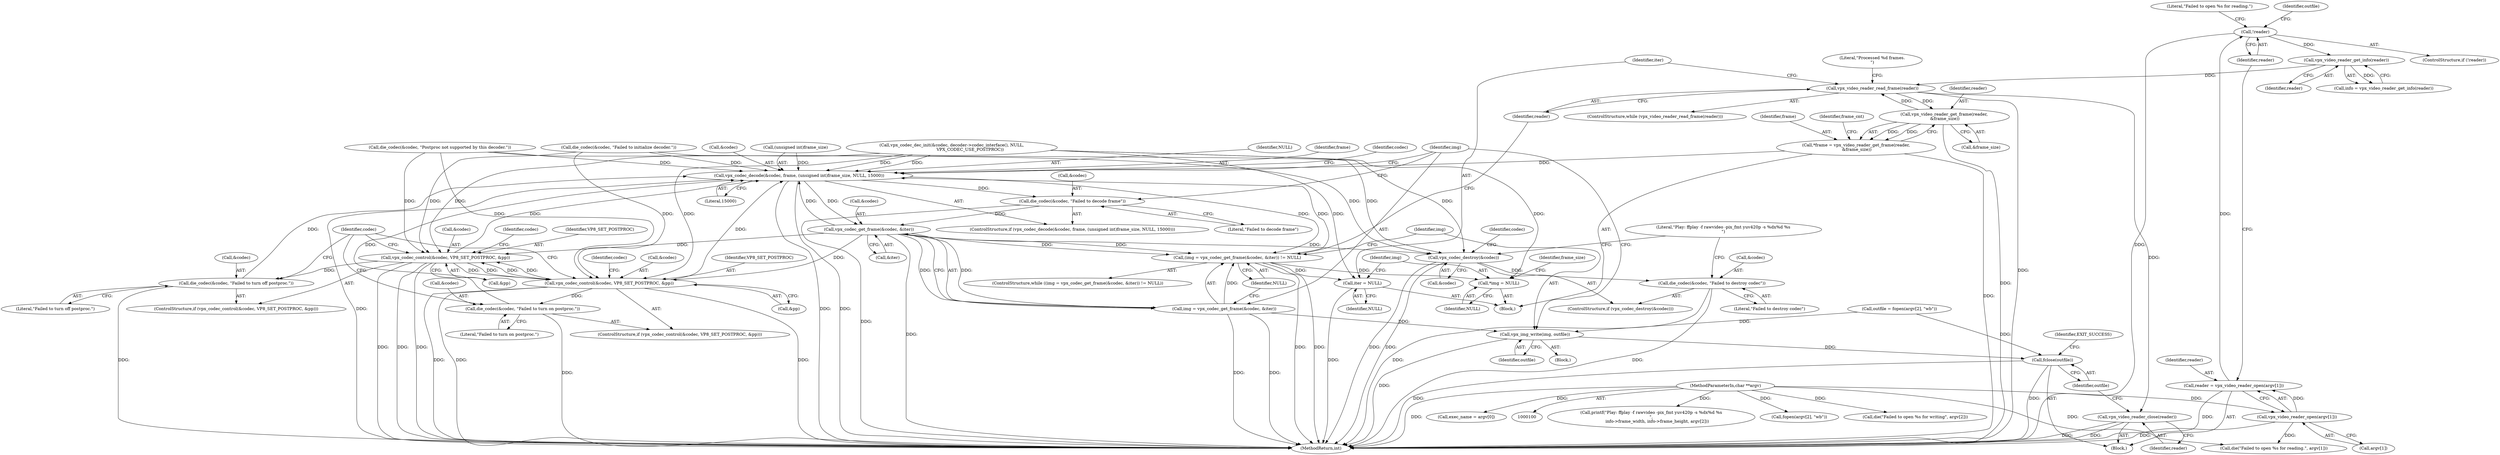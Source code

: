 digraph "0_Android_5a9753fca56f0eeb9f61e342b2fccffc364f9426_3@API" {
"1000207" [label="(Call,vpx_video_reader_read_frame(reader))"];
"1000167" [label="(Call,vpx_video_reader_get_info(reader))"];
"1000144" [label="(Call,!reader)"];
"1000137" [label="(Call,reader = vpx_video_reader_open(argv[1]))"];
"1000139" [label="(Call,vpx_video_reader_open(argv[1]))"];
"1000102" [label="(MethodParameterIn,char **argv)"];
"1000225" [label="(Call,vpx_video_reader_get_frame(reader,\n &frame_size))"];
"1000207" [label="(Call,vpx_video_reader_read_frame(reader))"];
"1000324" [label="(Call,vpx_video_reader_close(reader))"];
"1000223" [label="(Call,*frame = vpx_video_reader_get_frame(reader,\n &frame_size))"];
"1000275" [label="(Call,vpx_codec_decode(&codec, frame, (unsigned int)frame_size, NULL, 15000))"];
"1000284" [label="(Call,die_codec(&codec, \"Failed to decode frame\"))"];
"1000292" [label="(Call,vpx_codec_get_frame(&codec, &iter))"];
"1000242" [label="(Call,vpx_codec_control(&codec, VP8_SET_POSTPROC, &pp))"];
"1000248" [label="(Call,die_codec(&codec, \"Failed to turn off postproc.\"))"];
"1000264" [label="(Call,vpx_codec_control(&codec, VP8_SET_POSTPROC, &pp))"];
"1000270" [label="(Call,die_codec(&codec, \"Failed to turn on postproc.\"))"];
"1000289" [label="(Call,(img = vpx_codec_get_frame(&codec, &iter)) != NULL)"];
"1000211" [label="(Call,iter = NULL)"];
"1000215" [label="(Call,*img = NULL)"];
"1000290" [label="(Call,img = vpx_codec_get_frame(&codec, &iter))"];
"1000299" [label="(Call,vpx_img_write(img, outfile))"];
"1000326" [label="(Call,fclose(outfile))"];
"1000306" [label="(Call,vpx_codec_destroy(&codec))"];
"1000309" [label="(Call,die_codec(&codec, \"Failed to destroy codec\"))"];
"1000285" [label="(Call,&codec)"];
"1000206" [label="(ControlStructure,while (vpx_video_reader_read_frame(reader)))"];
"1000103" [label="(Block,)"];
"1000286" [label="(Identifier,codec)"];
"1000139" [label="(Call,vpx_video_reader_open(argv[1]))"];
"1000277" [label="(Identifier,codec)"];
"1000289" [label="(Call,(img = vpx_codec_get_frame(&codec, &iter)) != NULL)"];
"1000329" [label="(Identifier,EXIT_SUCCESS)"];
"1000145" [label="(Identifier,reader)"];
"1000275" [label="(Call,vpx_codec_decode(&codec, frame, (unsigned int)frame_size, NULL, 15000))"];
"1000167" [label="(Call,vpx_video_reader_get_info(reader))"];
"1000230" [label="(Identifier,frame_cnt)"];
"1000312" [label="(Literal,\"Failed to destroy codec\")"];
"1000279" [label="(Call,(unsigned int)frame_size)"];
"1000313" [label="(Call,printf(\"Play: ffplay -f rawvideo -pix_fmt yuv420p -s %dx%d %s\n\",\n         info->frame_width, info->frame_height, argv[2]))"];
"1000220" [label="(Identifier,frame_size)"];
"1000327" [label="(Identifier,outfile)"];
"1000310" [label="(Call,&codec)"];
"1000246" [label="(Call,&pp)"];
"1000213" [label="(Identifier,NULL)"];
"1000305" [label="(ControlStructure,if (vpx_codec_destroy(&codec)))"];
"1000292" [label="(Call,vpx_codec_get_frame(&codec, &iter))"];
"1000147" [label="(Literal,\"Failed to open %s for reading.\")"];
"1000287" [label="(Literal,\"Failed to decode frame\")"];
"1000143" [label="(ControlStructure,if (!reader))"];
"1000324" [label="(Call,vpx_video_reader_close(reader))"];
"1000274" [label="(ControlStructure,if (vpx_codec_decode(&codec, frame, (unsigned int)frame_size, NULL, 15000)))"];
"1000311" [label="(Identifier,codec)"];
"1000288" [label="(ControlStructure,while ((img = vpx_codec_get_frame(&codec, &iter)) != NULL))"];
"1000208" [label="(Identifier,reader)"];
"1000299" [label="(Call,vpx_img_write(img, outfile))"];
"1000196" [label="(Call,die_codec(&codec, \"Postproc not supported by this decoder.\"))"];
"1000301" [label="(Identifier,outfile)"];
"1000303" [label="(Literal,\"Processed %d frames.\n\")"];
"1000283" [label="(Literal,15000)"];
"1000297" [label="(Identifier,NULL)"];
"1000330" [label="(MethodReturn,int)"];
"1000137" [label="(Call,reader = vpx_video_reader_open(argv[1]))"];
"1000217" [label="(Identifier,NULL)"];
"1000155" [label="(Call,fopen(argv[2], \"wb\"))"];
"1000264" [label="(Call,vpx_codec_control(&codec, VP8_SET_POSTPROC, &pp))"];
"1000314" [label="(Literal,\"Play: ffplay -f rawvideo -pix_fmt yuv420p -s %dx%d %s\n\")"];
"1000300" [label="(Identifier,img)"];
"1000211" [label="(Call,iter = NULL)"];
"1000202" [label="(Call,die_codec(&codec, \"Failed to initialize decoder.\"))"];
"1000250" [label="(Identifier,codec)"];
"1000168" [label="(Identifier,reader)"];
"1000245" [label="(Identifier,VP8_SET_POSTPROC)"];
"1000291" [label="(Identifier,img)"];
"1000306" [label="(Call,vpx_codec_destroy(&codec))"];
"1000293" [label="(Call,&codec)"];
"1000265" [label="(Call,&codec)"];
"1000207" [label="(Call,vpx_video_reader_read_frame(reader))"];
"1000271" [label="(Call,&codec)"];
"1000309" [label="(Call,die_codec(&codec, \"Failed to destroy codec\"))"];
"1000307" [label="(Call,&codec)"];
"1000140" [label="(Call,argv[1])"];
"1000284" [label="(Call,die_codec(&codec, \"Failed to decode frame\"))"];
"1000248" [label="(Call,die_codec(&codec, \"Failed to turn off postproc.\"))"];
"1000226" [label="(Identifier,reader)"];
"1000225" [label="(Call,vpx_video_reader_get_frame(reader,\n &frame_size))"];
"1000276" [label="(Call,&codec)"];
"1000263" [label="(ControlStructure,if (vpx_codec_control(&codec, VP8_SET_POSTPROC, &pp)))"];
"1000267" [label="(Identifier,VP8_SET_POSTPROC)"];
"1000270" [label="(Call,die_codec(&codec, \"Failed to turn on postproc.\"))"];
"1000223" [label="(Call,*frame = vpx_video_reader_get_frame(reader,\n &frame_size))"];
"1000272" [label="(Identifier,codec)"];
"1000160" [label="(Call,die(\"Failed to open %s for writing\", argv[2]))"];
"1000224" [label="(Identifier,frame)"];
"1000325" [label="(Identifier,reader)"];
"1000242" [label="(Call,vpx_codec_control(&codec, VP8_SET_POSTPROC, &pp))"];
"1000290" [label="(Call,img = vpx_codec_get_frame(&codec, &iter))"];
"1000154" [label="(Identifier,outfile)"];
"1000138" [label="(Identifier,reader)"];
"1000298" [label="(Block,)"];
"1000126" [label="(Call,exec_name = argv[0])"];
"1000268" [label="(Call,&pp)"];
"1000282" [label="(Identifier,NULL)"];
"1000153" [label="(Call,outfile = fopen(argv[2], \"wb\"))"];
"1000186" [label="(Call,vpx_codec_dec_init(&codec, decoder->codec_interface(), NULL,\n                            VPX_CODEC_USE_POSTPROC))"];
"1000146" [label="(Call,die(\"Failed to open %s for reading.\", argv[1]))"];
"1000278" [label="(Identifier,frame)"];
"1000216" [label="(Identifier,img)"];
"1000209" [label="(Block,)"];
"1000212" [label="(Identifier,iter)"];
"1000215" [label="(Call,*img = NULL)"];
"1000251" [label="(Literal,\"Failed to turn off postproc.\")"];
"1000241" [label="(ControlStructure,if (vpx_codec_control(&codec, VP8_SET_POSTPROC, &pp)))"];
"1000243" [label="(Call,&codec)"];
"1000326" [label="(Call,fclose(outfile))"];
"1000227" [label="(Call,&frame_size)"];
"1000102" [label="(MethodParameterIn,char **argv)"];
"1000295" [label="(Call,&iter)"];
"1000273" [label="(Literal,\"Failed to turn on postproc.\")"];
"1000165" [label="(Call,info = vpx_video_reader_get_info(reader))"];
"1000144" [label="(Call,!reader)"];
"1000249" [label="(Call,&codec)"];
"1000207" -> "1000206"  [label="AST: "];
"1000207" -> "1000208"  [label="CFG: "];
"1000208" -> "1000207"  [label="AST: "];
"1000212" -> "1000207"  [label="CFG: "];
"1000303" -> "1000207"  [label="CFG: "];
"1000207" -> "1000330"  [label="DDG: "];
"1000167" -> "1000207"  [label="DDG: "];
"1000225" -> "1000207"  [label="DDG: "];
"1000207" -> "1000225"  [label="DDG: "];
"1000207" -> "1000324"  [label="DDG: "];
"1000167" -> "1000165"  [label="AST: "];
"1000167" -> "1000168"  [label="CFG: "];
"1000168" -> "1000167"  [label="AST: "];
"1000165" -> "1000167"  [label="CFG: "];
"1000167" -> "1000165"  [label="DDG: "];
"1000144" -> "1000167"  [label="DDG: "];
"1000144" -> "1000143"  [label="AST: "];
"1000144" -> "1000145"  [label="CFG: "];
"1000145" -> "1000144"  [label="AST: "];
"1000147" -> "1000144"  [label="CFG: "];
"1000154" -> "1000144"  [label="CFG: "];
"1000144" -> "1000330"  [label="DDG: "];
"1000137" -> "1000144"  [label="DDG: "];
"1000137" -> "1000103"  [label="AST: "];
"1000137" -> "1000139"  [label="CFG: "];
"1000138" -> "1000137"  [label="AST: "];
"1000139" -> "1000137"  [label="AST: "];
"1000145" -> "1000137"  [label="CFG: "];
"1000137" -> "1000330"  [label="DDG: "];
"1000139" -> "1000137"  [label="DDG: "];
"1000139" -> "1000140"  [label="CFG: "];
"1000140" -> "1000139"  [label="AST: "];
"1000139" -> "1000330"  [label="DDG: "];
"1000102" -> "1000139"  [label="DDG: "];
"1000139" -> "1000146"  [label="DDG: "];
"1000102" -> "1000100"  [label="AST: "];
"1000102" -> "1000330"  [label="DDG: "];
"1000102" -> "1000126"  [label="DDG: "];
"1000102" -> "1000146"  [label="DDG: "];
"1000102" -> "1000155"  [label="DDG: "];
"1000102" -> "1000160"  [label="DDG: "];
"1000102" -> "1000313"  [label="DDG: "];
"1000225" -> "1000223"  [label="AST: "];
"1000225" -> "1000227"  [label="CFG: "];
"1000226" -> "1000225"  [label="AST: "];
"1000227" -> "1000225"  [label="AST: "];
"1000223" -> "1000225"  [label="CFG: "];
"1000225" -> "1000330"  [label="DDG: "];
"1000225" -> "1000223"  [label="DDG: "];
"1000225" -> "1000223"  [label="DDG: "];
"1000324" -> "1000103"  [label="AST: "];
"1000324" -> "1000325"  [label="CFG: "];
"1000325" -> "1000324"  [label="AST: "];
"1000327" -> "1000324"  [label="CFG: "];
"1000324" -> "1000330"  [label="DDG: "];
"1000324" -> "1000330"  [label="DDG: "];
"1000223" -> "1000209"  [label="AST: "];
"1000224" -> "1000223"  [label="AST: "];
"1000230" -> "1000223"  [label="CFG: "];
"1000223" -> "1000330"  [label="DDG: "];
"1000223" -> "1000275"  [label="DDG: "];
"1000275" -> "1000274"  [label="AST: "];
"1000275" -> "1000283"  [label="CFG: "];
"1000276" -> "1000275"  [label="AST: "];
"1000278" -> "1000275"  [label="AST: "];
"1000279" -> "1000275"  [label="AST: "];
"1000282" -> "1000275"  [label="AST: "];
"1000283" -> "1000275"  [label="AST: "];
"1000286" -> "1000275"  [label="CFG: "];
"1000291" -> "1000275"  [label="CFG: "];
"1000275" -> "1000330"  [label="DDG: "];
"1000275" -> "1000330"  [label="DDG: "];
"1000275" -> "1000330"  [label="DDG: "];
"1000186" -> "1000275"  [label="DDG: "];
"1000186" -> "1000275"  [label="DDG: "];
"1000292" -> "1000275"  [label="DDG: "];
"1000264" -> "1000275"  [label="DDG: "];
"1000202" -> "1000275"  [label="DDG: "];
"1000196" -> "1000275"  [label="DDG: "];
"1000270" -> "1000275"  [label="DDG: "];
"1000242" -> "1000275"  [label="DDG: "];
"1000248" -> "1000275"  [label="DDG: "];
"1000279" -> "1000275"  [label="DDG: "];
"1000289" -> "1000275"  [label="DDG: "];
"1000275" -> "1000284"  [label="DDG: "];
"1000275" -> "1000292"  [label="DDG: "];
"1000275" -> "1000289"  [label="DDG: "];
"1000284" -> "1000274"  [label="AST: "];
"1000284" -> "1000287"  [label="CFG: "];
"1000285" -> "1000284"  [label="AST: "];
"1000287" -> "1000284"  [label="AST: "];
"1000291" -> "1000284"  [label="CFG: "];
"1000284" -> "1000330"  [label="DDG: "];
"1000284" -> "1000292"  [label="DDG: "];
"1000292" -> "1000290"  [label="AST: "];
"1000292" -> "1000295"  [label="CFG: "];
"1000293" -> "1000292"  [label="AST: "];
"1000295" -> "1000292"  [label="AST: "];
"1000290" -> "1000292"  [label="CFG: "];
"1000292" -> "1000330"  [label="DDG: "];
"1000292" -> "1000242"  [label="DDG: "];
"1000292" -> "1000264"  [label="DDG: "];
"1000292" -> "1000289"  [label="DDG: "];
"1000292" -> "1000289"  [label="DDG: "];
"1000292" -> "1000290"  [label="DDG: "];
"1000292" -> "1000290"  [label="DDG: "];
"1000292" -> "1000306"  [label="DDG: "];
"1000242" -> "1000241"  [label="AST: "];
"1000242" -> "1000246"  [label="CFG: "];
"1000243" -> "1000242"  [label="AST: "];
"1000245" -> "1000242"  [label="AST: "];
"1000246" -> "1000242"  [label="AST: "];
"1000250" -> "1000242"  [label="CFG: "];
"1000277" -> "1000242"  [label="CFG: "];
"1000242" -> "1000330"  [label="DDG: "];
"1000242" -> "1000330"  [label="DDG: "];
"1000242" -> "1000330"  [label="DDG: "];
"1000186" -> "1000242"  [label="DDG: "];
"1000202" -> "1000242"  [label="DDG: "];
"1000196" -> "1000242"  [label="DDG: "];
"1000264" -> "1000242"  [label="DDG: "];
"1000264" -> "1000242"  [label="DDG: "];
"1000242" -> "1000248"  [label="DDG: "];
"1000242" -> "1000264"  [label="DDG: "];
"1000242" -> "1000264"  [label="DDG: "];
"1000248" -> "1000241"  [label="AST: "];
"1000248" -> "1000251"  [label="CFG: "];
"1000249" -> "1000248"  [label="AST: "];
"1000251" -> "1000248"  [label="AST: "];
"1000277" -> "1000248"  [label="CFG: "];
"1000248" -> "1000330"  [label="DDG: "];
"1000264" -> "1000263"  [label="AST: "];
"1000264" -> "1000268"  [label="CFG: "];
"1000265" -> "1000264"  [label="AST: "];
"1000267" -> "1000264"  [label="AST: "];
"1000268" -> "1000264"  [label="AST: "];
"1000272" -> "1000264"  [label="CFG: "];
"1000277" -> "1000264"  [label="CFG: "];
"1000264" -> "1000330"  [label="DDG: "];
"1000264" -> "1000330"  [label="DDG: "];
"1000264" -> "1000330"  [label="DDG: "];
"1000186" -> "1000264"  [label="DDG: "];
"1000202" -> "1000264"  [label="DDG: "];
"1000196" -> "1000264"  [label="DDG: "];
"1000264" -> "1000270"  [label="DDG: "];
"1000270" -> "1000263"  [label="AST: "];
"1000270" -> "1000273"  [label="CFG: "];
"1000271" -> "1000270"  [label="AST: "];
"1000273" -> "1000270"  [label="AST: "];
"1000277" -> "1000270"  [label="CFG: "];
"1000270" -> "1000330"  [label="DDG: "];
"1000289" -> "1000288"  [label="AST: "];
"1000289" -> "1000297"  [label="CFG: "];
"1000290" -> "1000289"  [label="AST: "];
"1000297" -> "1000289"  [label="AST: "];
"1000208" -> "1000289"  [label="CFG: "];
"1000300" -> "1000289"  [label="CFG: "];
"1000289" -> "1000330"  [label="DDG: "];
"1000289" -> "1000330"  [label="DDG: "];
"1000289" -> "1000211"  [label="DDG: "];
"1000289" -> "1000215"  [label="DDG: "];
"1000290" -> "1000289"  [label="DDG: "];
"1000211" -> "1000209"  [label="AST: "];
"1000211" -> "1000213"  [label="CFG: "];
"1000212" -> "1000211"  [label="AST: "];
"1000213" -> "1000211"  [label="AST: "];
"1000216" -> "1000211"  [label="CFG: "];
"1000211" -> "1000330"  [label="DDG: "];
"1000186" -> "1000211"  [label="DDG: "];
"1000215" -> "1000209"  [label="AST: "];
"1000215" -> "1000217"  [label="CFG: "];
"1000216" -> "1000215"  [label="AST: "];
"1000217" -> "1000215"  [label="AST: "];
"1000220" -> "1000215"  [label="CFG: "];
"1000186" -> "1000215"  [label="DDG: "];
"1000291" -> "1000290"  [label="AST: "];
"1000297" -> "1000290"  [label="CFG: "];
"1000290" -> "1000330"  [label="DDG: "];
"1000290" -> "1000330"  [label="DDG: "];
"1000290" -> "1000299"  [label="DDG: "];
"1000299" -> "1000298"  [label="AST: "];
"1000299" -> "1000301"  [label="CFG: "];
"1000300" -> "1000299"  [label="AST: "];
"1000301" -> "1000299"  [label="AST: "];
"1000291" -> "1000299"  [label="CFG: "];
"1000299" -> "1000330"  [label="DDG: "];
"1000153" -> "1000299"  [label="DDG: "];
"1000299" -> "1000326"  [label="DDG: "];
"1000326" -> "1000103"  [label="AST: "];
"1000326" -> "1000327"  [label="CFG: "];
"1000327" -> "1000326"  [label="AST: "];
"1000329" -> "1000326"  [label="CFG: "];
"1000326" -> "1000330"  [label="DDG: "];
"1000326" -> "1000330"  [label="DDG: "];
"1000153" -> "1000326"  [label="DDG: "];
"1000306" -> "1000305"  [label="AST: "];
"1000306" -> "1000307"  [label="CFG: "];
"1000307" -> "1000306"  [label="AST: "];
"1000311" -> "1000306"  [label="CFG: "];
"1000314" -> "1000306"  [label="CFG: "];
"1000306" -> "1000330"  [label="DDG: "];
"1000306" -> "1000330"  [label="DDG: "];
"1000186" -> "1000306"  [label="DDG: "];
"1000202" -> "1000306"  [label="DDG: "];
"1000196" -> "1000306"  [label="DDG: "];
"1000306" -> "1000309"  [label="DDG: "];
"1000309" -> "1000305"  [label="AST: "];
"1000309" -> "1000312"  [label="CFG: "];
"1000310" -> "1000309"  [label="AST: "];
"1000312" -> "1000309"  [label="AST: "];
"1000314" -> "1000309"  [label="CFG: "];
"1000309" -> "1000330"  [label="DDG: "];
"1000309" -> "1000330"  [label="DDG: "];
}
